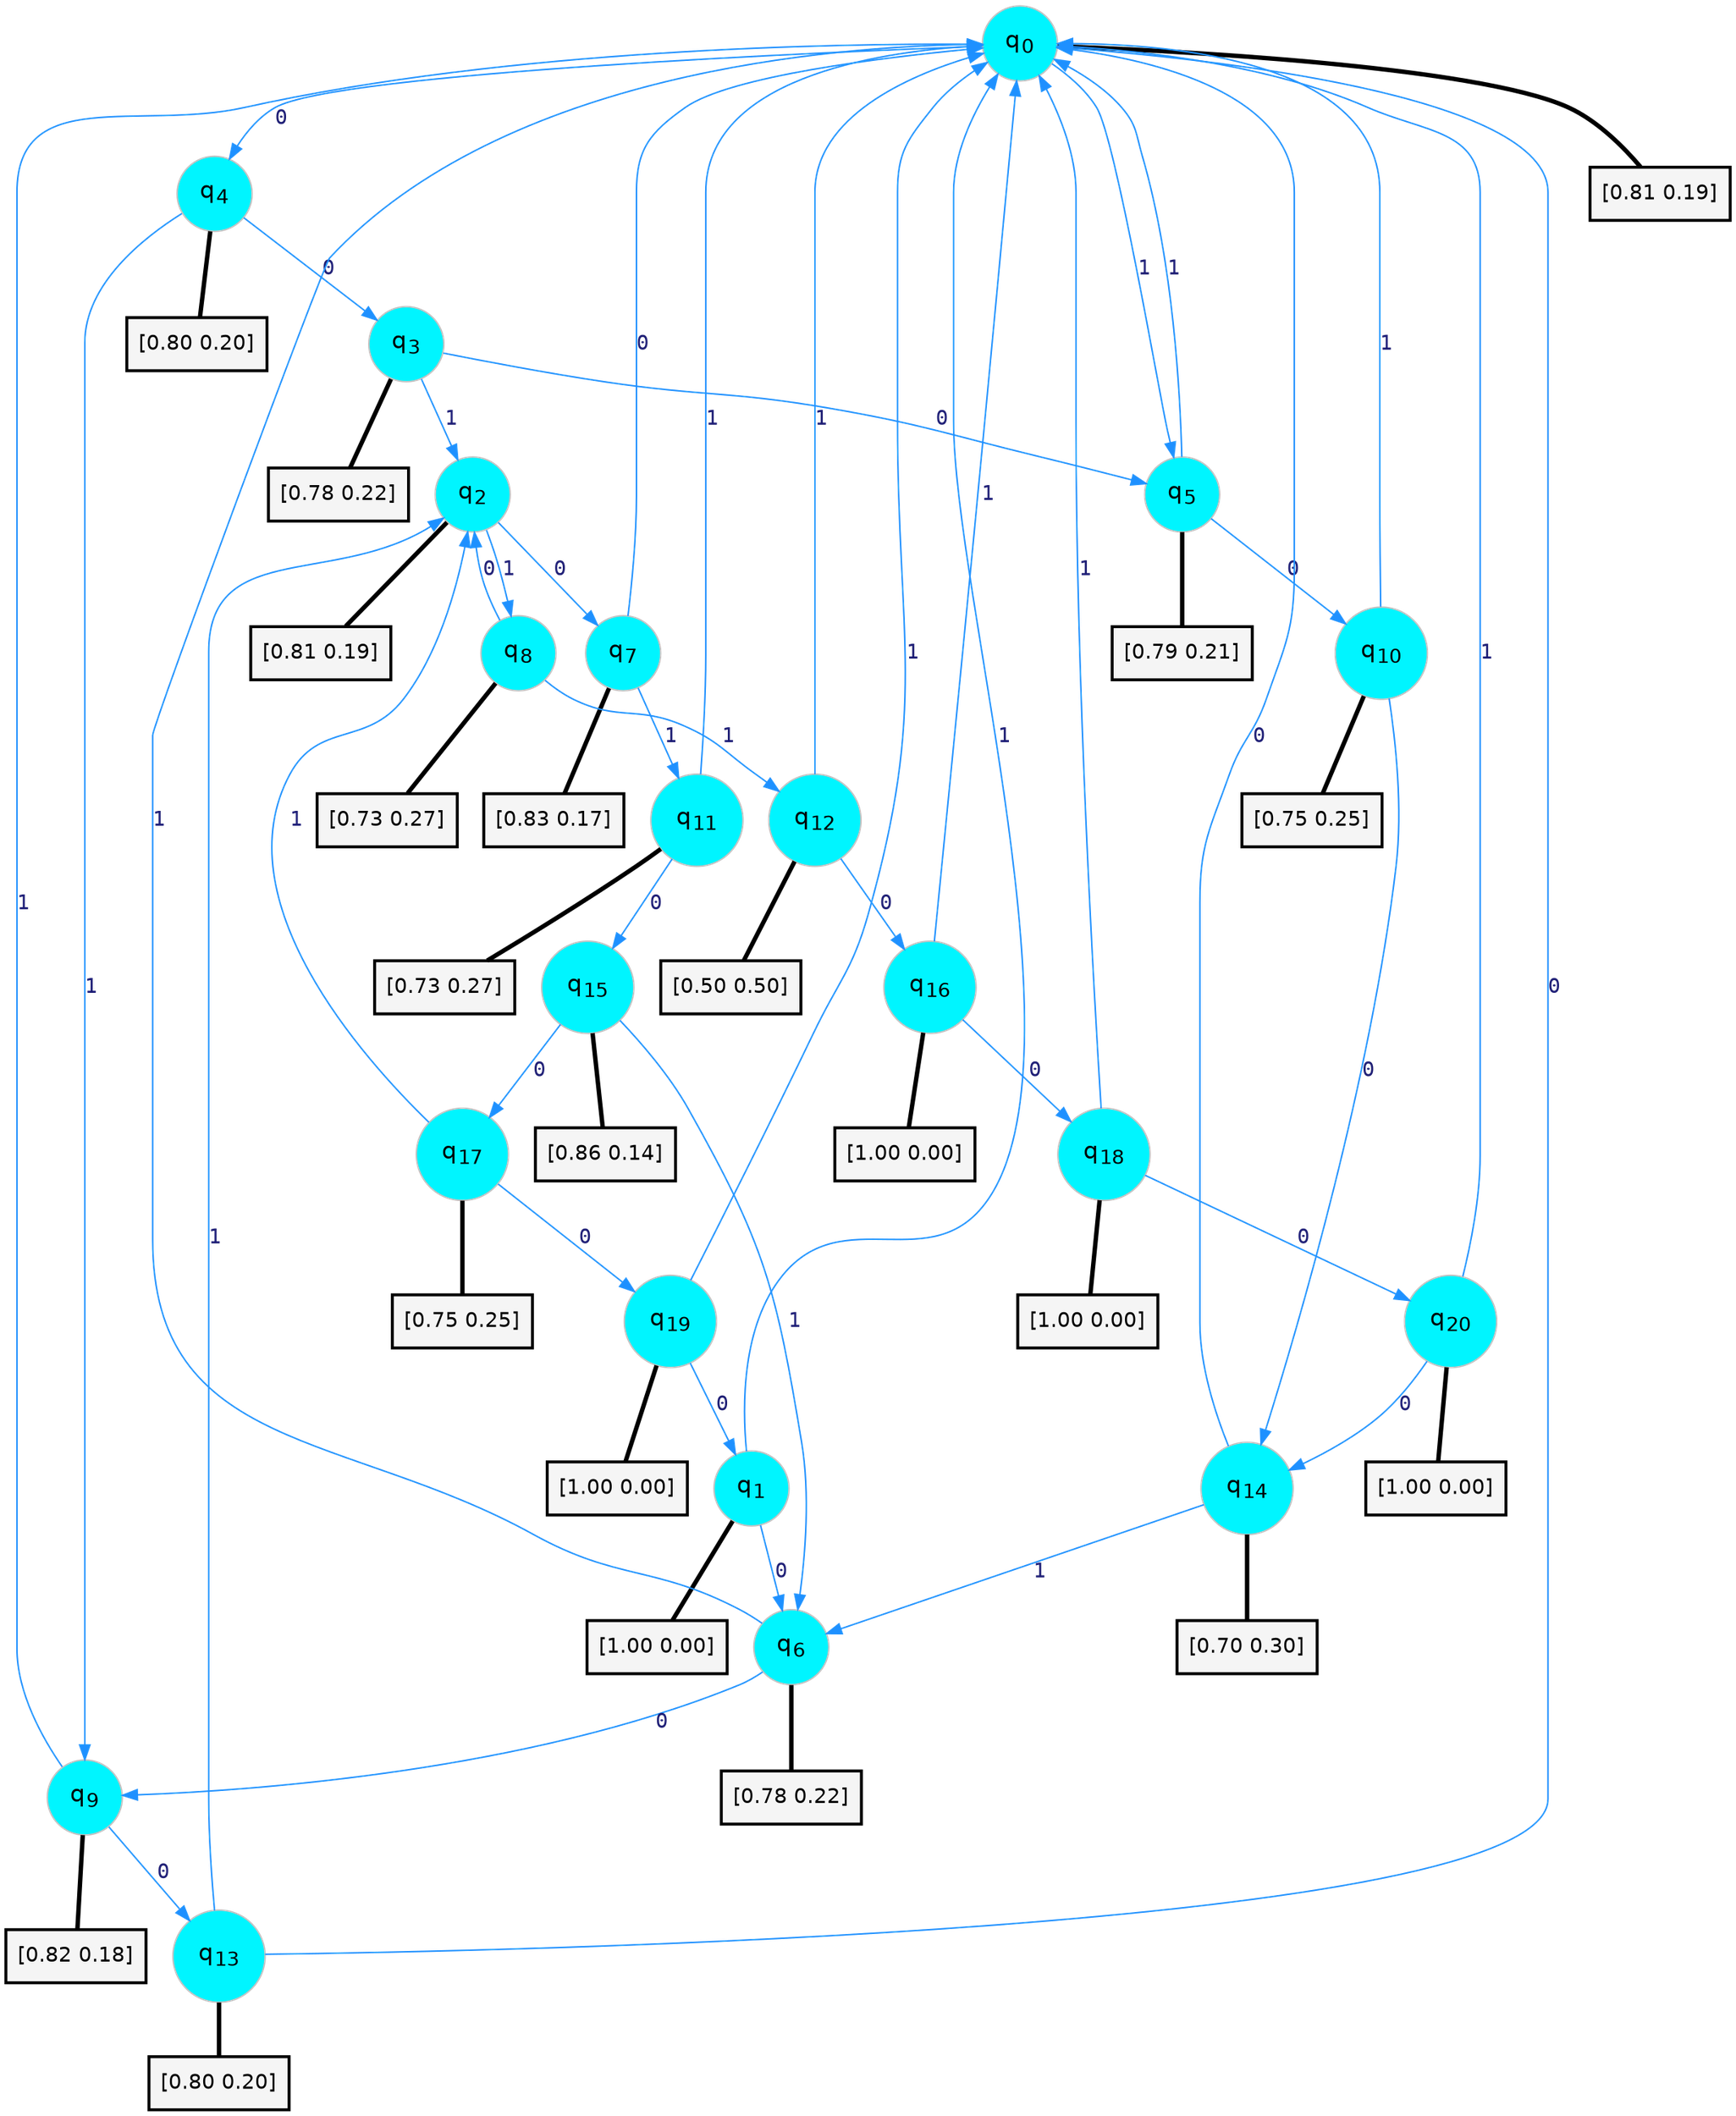 digraph G {
graph [
bgcolor=transparent, dpi=300, rankdir=TD, size="40,25"];
node [
color=gray, fillcolor=turquoise1, fontcolor=black, fontname=Helvetica, fontsize=16, fontweight=bold, shape=circle, style=filled];
edge [
arrowsize=1, color=dodgerblue1, fontcolor=midnightblue, fontname=courier, fontweight=bold, penwidth=1, style=solid, weight=20];
0[label=<q<SUB>0</SUB>>];
1[label=<q<SUB>1</SUB>>];
2[label=<q<SUB>2</SUB>>];
3[label=<q<SUB>3</SUB>>];
4[label=<q<SUB>4</SUB>>];
5[label=<q<SUB>5</SUB>>];
6[label=<q<SUB>6</SUB>>];
7[label=<q<SUB>7</SUB>>];
8[label=<q<SUB>8</SUB>>];
9[label=<q<SUB>9</SUB>>];
10[label=<q<SUB>10</SUB>>];
11[label=<q<SUB>11</SUB>>];
12[label=<q<SUB>12</SUB>>];
13[label=<q<SUB>13</SUB>>];
14[label=<q<SUB>14</SUB>>];
15[label=<q<SUB>15</SUB>>];
16[label=<q<SUB>16</SUB>>];
17[label=<q<SUB>17</SUB>>];
18[label=<q<SUB>18</SUB>>];
19[label=<q<SUB>19</SUB>>];
20[label=<q<SUB>20</SUB>>];
21[label="[0.81 0.19]", shape=box,fontcolor=black, fontname=Helvetica, fontsize=14, penwidth=2, fillcolor=whitesmoke,color=black];
22[label="[1.00 0.00]", shape=box,fontcolor=black, fontname=Helvetica, fontsize=14, penwidth=2, fillcolor=whitesmoke,color=black];
23[label="[0.81 0.19]", shape=box,fontcolor=black, fontname=Helvetica, fontsize=14, penwidth=2, fillcolor=whitesmoke,color=black];
24[label="[0.78 0.22]", shape=box,fontcolor=black, fontname=Helvetica, fontsize=14, penwidth=2, fillcolor=whitesmoke,color=black];
25[label="[0.80 0.20]", shape=box,fontcolor=black, fontname=Helvetica, fontsize=14, penwidth=2, fillcolor=whitesmoke,color=black];
26[label="[0.79 0.21]", shape=box,fontcolor=black, fontname=Helvetica, fontsize=14, penwidth=2, fillcolor=whitesmoke,color=black];
27[label="[0.78 0.22]", shape=box,fontcolor=black, fontname=Helvetica, fontsize=14, penwidth=2, fillcolor=whitesmoke,color=black];
28[label="[0.83 0.17]", shape=box,fontcolor=black, fontname=Helvetica, fontsize=14, penwidth=2, fillcolor=whitesmoke,color=black];
29[label="[0.73 0.27]", shape=box,fontcolor=black, fontname=Helvetica, fontsize=14, penwidth=2, fillcolor=whitesmoke,color=black];
30[label="[0.82 0.18]", shape=box,fontcolor=black, fontname=Helvetica, fontsize=14, penwidth=2, fillcolor=whitesmoke,color=black];
31[label="[0.75 0.25]", shape=box,fontcolor=black, fontname=Helvetica, fontsize=14, penwidth=2, fillcolor=whitesmoke,color=black];
32[label="[0.73 0.27]", shape=box,fontcolor=black, fontname=Helvetica, fontsize=14, penwidth=2, fillcolor=whitesmoke,color=black];
33[label="[0.50 0.50]", shape=box,fontcolor=black, fontname=Helvetica, fontsize=14, penwidth=2, fillcolor=whitesmoke,color=black];
34[label="[0.80 0.20]", shape=box,fontcolor=black, fontname=Helvetica, fontsize=14, penwidth=2, fillcolor=whitesmoke,color=black];
35[label="[0.70 0.30]", shape=box,fontcolor=black, fontname=Helvetica, fontsize=14, penwidth=2, fillcolor=whitesmoke,color=black];
36[label="[0.86 0.14]", shape=box,fontcolor=black, fontname=Helvetica, fontsize=14, penwidth=2, fillcolor=whitesmoke,color=black];
37[label="[1.00 0.00]", shape=box,fontcolor=black, fontname=Helvetica, fontsize=14, penwidth=2, fillcolor=whitesmoke,color=black];
38[label="[0.75 0.25]", shape=box,fontcolor=black, fontname=Helvetica, fontsize=14, penwidth=2, fillcolor=whitesmoke,color=black];
39[label="[1.00 0.00]", shape=box,fontcolor=black, fontname=Helvetica, fontsize=14, penwidth=2, fillcolor=whitesmoke,color=black];
40[label="[1.00 0.00]", shape=box,fontcolor=black, fontname=Helvetica, fontsize=14, penwidth=2, fillcolor=whitesmoke,color=black];
41[label="[1.00 0.00]", shape=box,fontcolor=black, fontname=Helvetica, fontsize=14, penwidth=2, fillcolor=whitesmoke,color=black];
0->4 [label=0];
0->5 [label=1];
0->21 [arrowhead=none, penwidth=3,color=black];
1->6 [label=0];
1->0 [label=1];
1->22 [arrowhead=none, penwidth=3,color=black];
2->7 [label=0];
2->8 [label=1];
2->23 [arrowhead=none, penwidth=3,color=black];
3->5 [label=0];
3->2 [label=1];
3->24 [arrowhead=none, penwidth=3,color=black];
4->3 [label=0];
4->9 [label=1];
4->25 [arrowhead=none, penwidth=3,color=black];
5->10 [label=0];
5->0 [label=1];
5->26 [arrowhead=none, penwidth=3,color=black];
6->9 [label=0];
6->0 [label=1];
6->27 [arrowhead=none, penwidth=3,color=black];
7->0 [label=0];
7->11 [label=1];
7->28 [arrowhead=none, penwidth=3,color=black];
8->2 [label=0];
8->12 [label=1];
8->29 [arrowhead=none, penwidth=3,color=black];
9->13 [label=0];
9->0 [label=1];
9->30 [arrowhead=none, penwidth=3,color=black];
10->14 [label=0];
10->0 [label=1];
10->31 [arrowhead=none, penwidth=3,color=black];
11->15 [label=0];
11->0 [label=1];
11->32 [arrowhead=none, penwidth=3,color=black];
12->16 [label=0];
12->0 [label=1];
12->33 [arrowhead=none, penwidth=3,color=black];
13->0 [label=0];
13->2 [label=1];
13->34 [arrowhead=none, penwidth=3,color=black];
14->0 [label=0];
14->6 [label=1];
14->35 [arrowhead=none, penwidth=3,color=black];
15->17 [label=0];
15->6 [label=1];
15->36 [arrowhead=none, penwidth=3,color=black];
16->18 [label=0];
16->0 [label=1];
16->37 [arrowhead=none, penwidth=3,color=black];
17->19 [label=0];
17->2 [label=1];
17->38 [arrowhead=none, penwidth=3,color=black];
18->20 [label=0];
18->0 [label=1];
18->39 [arrowhead=none, penwidth=3,color=black];
19->1 [label=0];
19->0 [label=1];
19->40 [arrowhead=none, penwidth=3,color=black];
20->14 [label=0];
20->0 [label=1];
20->41 [arrowhead=none, penwidth=3,color=black];
}
